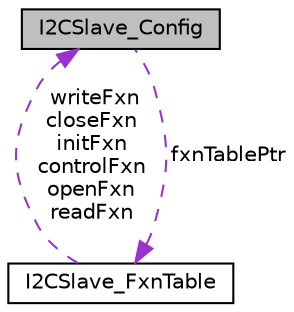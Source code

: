 digraph "I2CSlave_Config"
{
  edge [fontname="Helvetica",fontsize="10",labelfontname="Helvetica",labelfontsize="10"];
  node [fontname="Helvetica",fontsize="10",shape=record];
  Node1 [label="I2CSlave_Config",height=0.2,width=0.4,color="black", fillcolor="grey75", style="filled", fontcolor="black"];
  Node2 -> Node1 [dir="back",color="darkorchid3",fontsize="10",style="dashed",label=" fxnTablePtr" ,fontname="Helvetica"];
  Node2 [label="I2CSlave_FxnTable",height=0.2,width=0.4,color="black", fillcolor="white", style="filled",URL="$struct_i2_c_slave___fxn_table.html",tooltip="The definition of a I2CSlave function table that contains the required set of functions to control a ..."];
  Node1 -> Node2 [dir="back",color="darkorchid3",fontsize="10",style="dashed",label=" writeFxn\ncloseFxn\ninitFxn\ncontrolFxn\nopenFxn\nreadFxn" ,fontname="Helvetica"];
}
